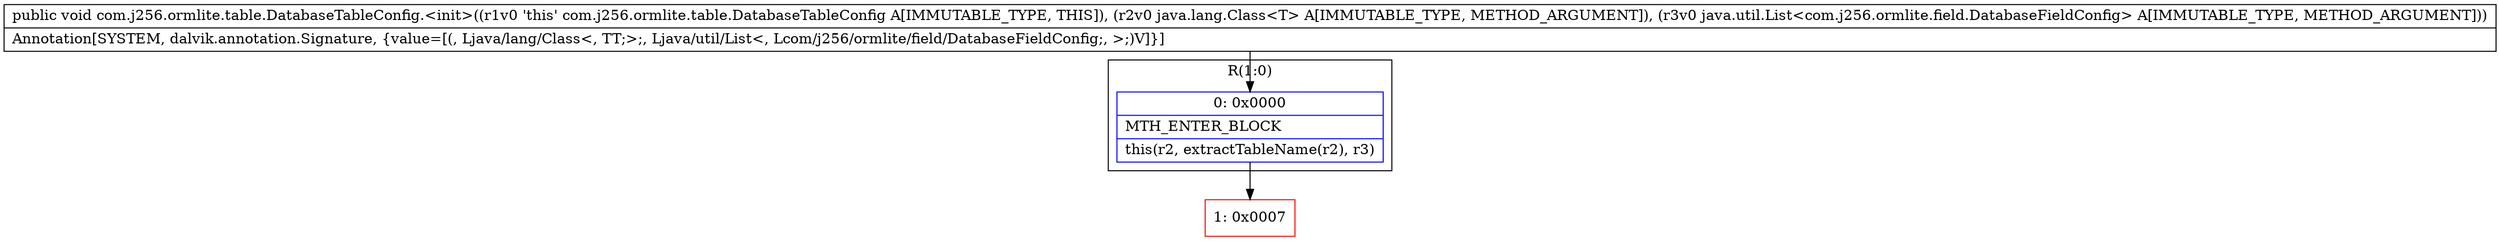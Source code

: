 digraph "CFG forcom.j256.ormlite.table.DatabaseTableConfig.\<init\>(Ljava\/lang\/Class;Ljava\/util\/List;)V" {
subgraph cluster_Region_1818602430 {
label = "R(1:0)";
node [shape=record,color=blue];
Node_0 [shape=record,label="{0\:\ 0x0000|MTH_ENTER_BLOCK\l|this(r2, extractTableName(r2), r3)\l}"];
}
Node_1 [shape=record,color=red,label="{1\:\ 0x0007}"];
MethodNode[shape=record,label="{public void com.j256.ormlite.table.DatabaseTableConfig.\<init\>((r1v0 'this' com.j256.ormlite.table.DatabaseTableConfig A[IMMUTABLE_TYPE, THIS]), (r2v0 java.lang.Class\<T\> A[IMMUTABLE_TYPE, METHOD_ARGUMENT]), (r3v0 java.util.List\<com.j256.ormlite.field.DatabaseFieldConfig\> A[IMMUTABLE_TYPE, METHOD_ARGUMENT]))  | Annotation[SYSTEM, dalvik.annotation.Signature, \{value=[(, Ljava\/lang\/Class\<, TT;\>;, Ljava\/util\/List\<, Lcom\/j256\/ormlite\/field\/DatabaseFieldConfig;, \>;)V]\}]\l}"];
MethodNode -> Node_0;
Node_0 -> Node_1;
}

